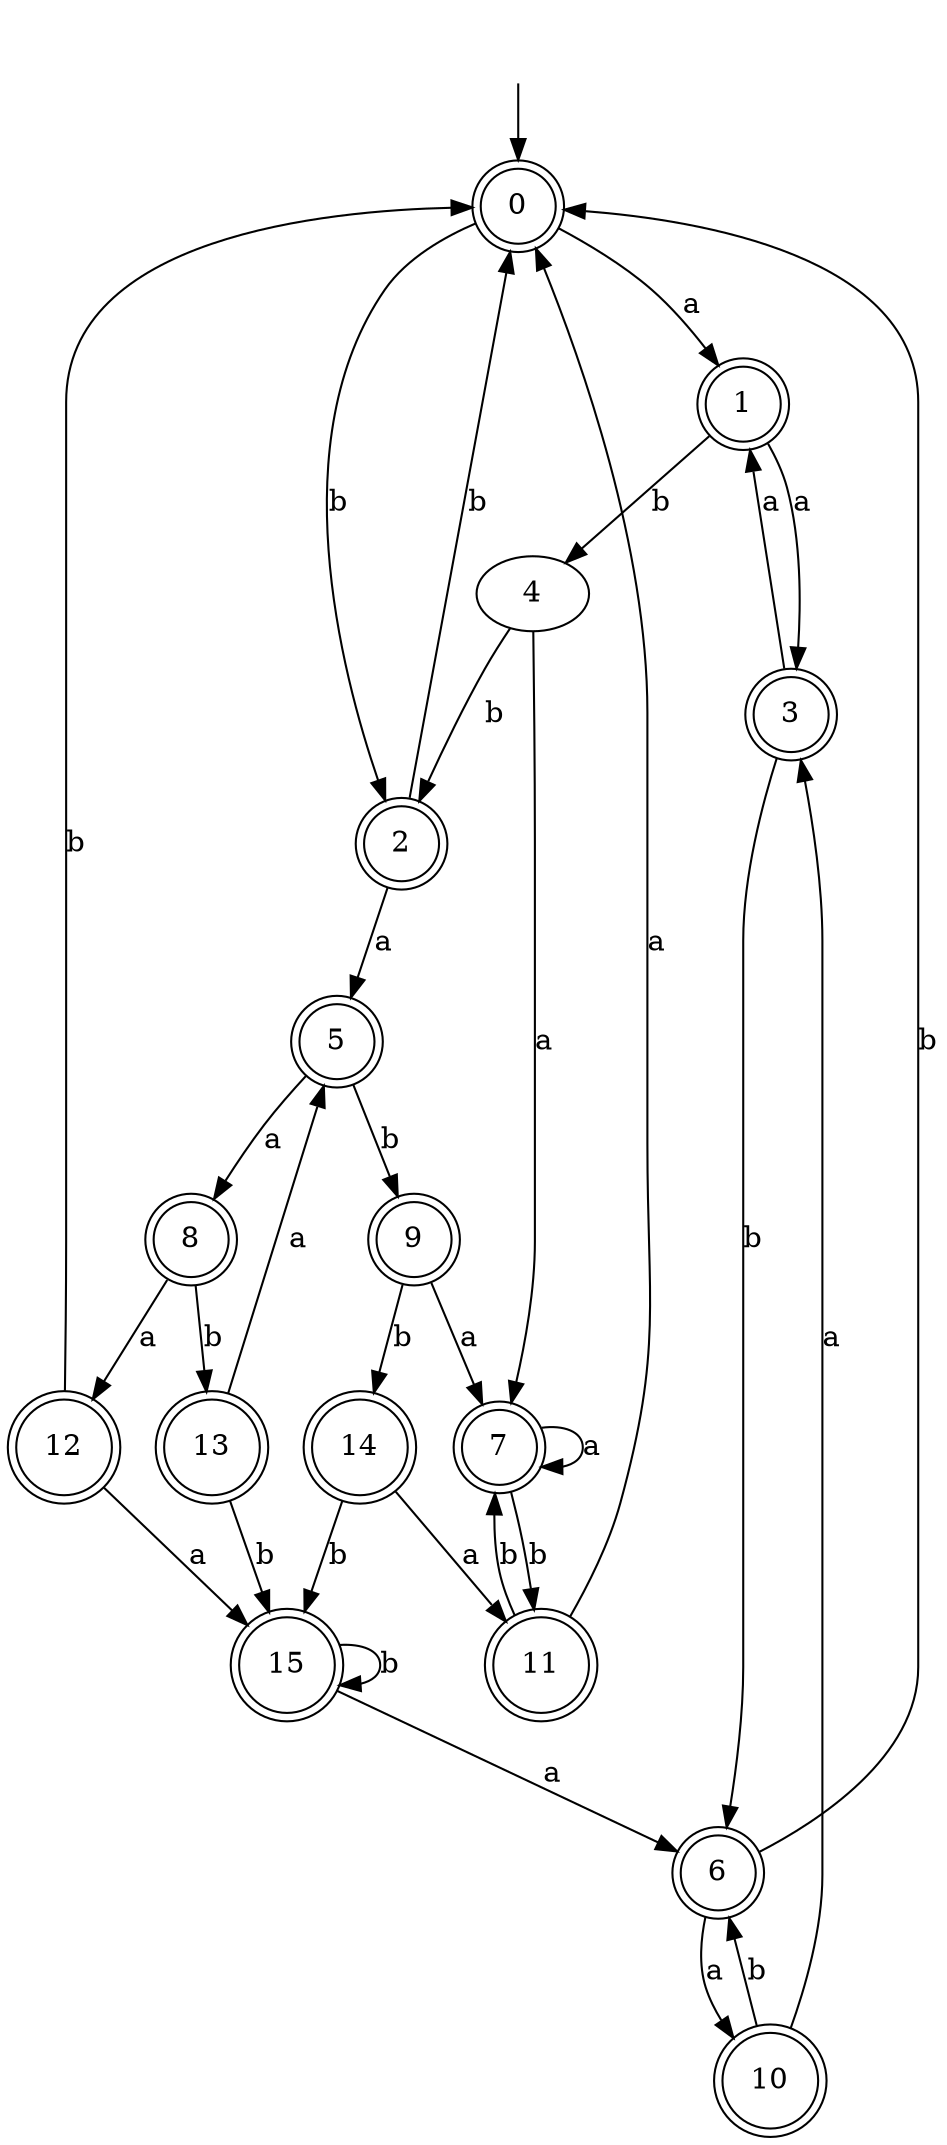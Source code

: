 digraph RandomDFA {
  __start0 [label="", shape=none];
  __start0 -> 0 [label=""];
  0 [shape=circle] [shape=doublecircle]
  0 -> 1 [label="a"]
  0 -> 2 [label="b"]
  1 [shape=doublecircle]
  1 -> 3 [label="a"]
  1 -> 4 [label="b"]
  2 [shape=doublecircle]
  2 -> 5 [label="a"]
  2 -> 0 [label="b"]
  3 [shape=doublecircle]
  3 -> 1 [label="a"]
  3 -> 6 [label="b"]
  4
  4 -> 7 [label="a"]
  4 -> 2 [label="b"]
  5 [shape=doublecircle]
  5 -> 8 [label="a"]
  5 -> 9 [label="b"]
  6 [shape=doublecircle]
  6 -> 10 [label="a"]
  6 -> 0 [label="b"]
  7 [shape=doublecircle]
  7 -> 7 [label="a"]
  7 -> 11 [label="b"]
  8 [shape=doublecircle]
  8 -> 12 [label="a"]
  8 -> 13 [label="b"]
  9 [shape=doublecircle]
  9 -> 7 [label="a"]
  9 -> 14 [label="b"]
  10 [shape=doublecircle]
  10 -> 3 [label="a"]
  10 -> 6 [label="b"]
  11 [shape=doublecircle]
  11 -> 0 [label="a"]
  11 -> 7 [label="b"]
  12 [shape=doublecircle]
  12 -> 15 [label="a"]
  12 -> 0 [label="b"]
  13 [shape=doublecircle]
  13 -> 5 [label="a"]
  13 -> 15 [label="b"]
  14 [shape=doublecircle]
  14 -> 11 [label="a"]
  14 -> 15 [label="b"]
  15 [shape=doublecircle]
  15 -> 6 [label="a"]
  15 -> 15 [label="b"]
}
